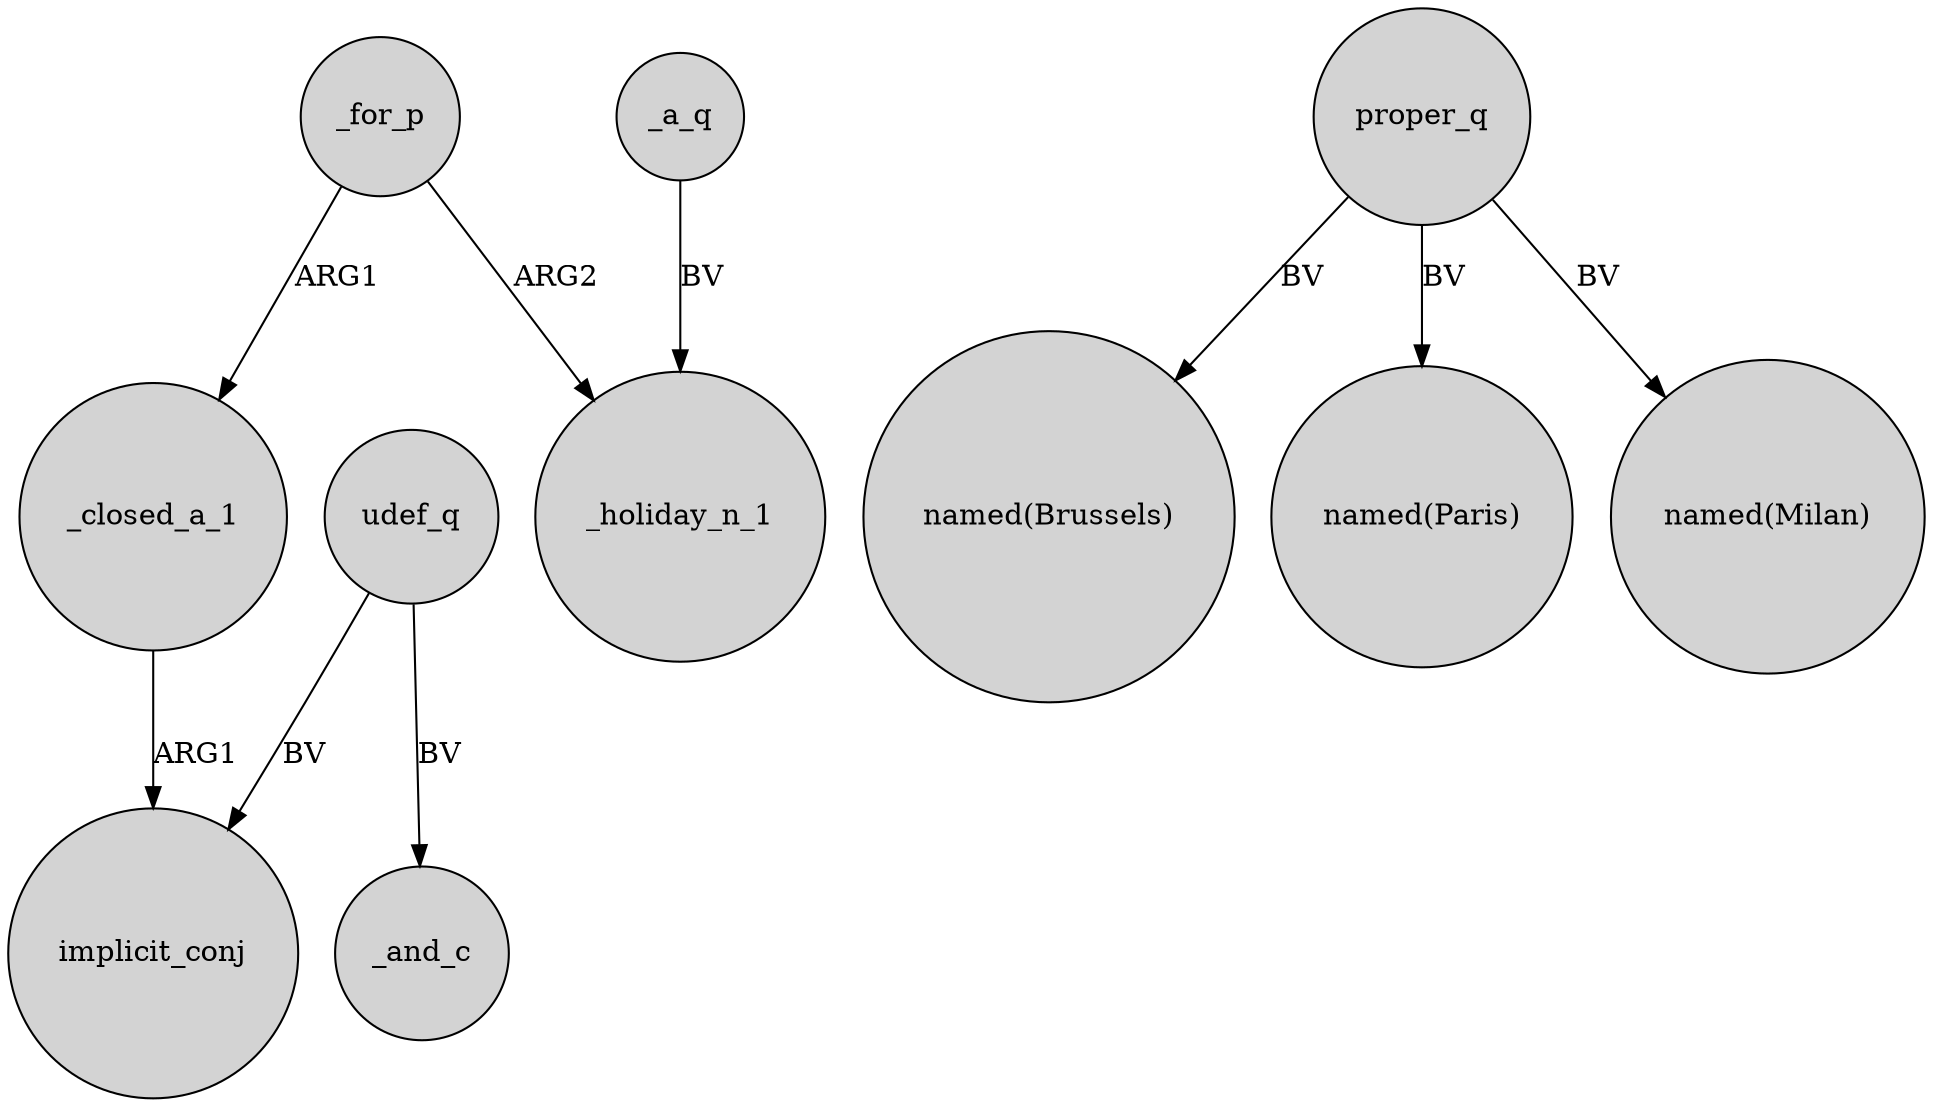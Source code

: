 digraph {
	node [shape=circle style=filled]
	_closed_a_1 -> implicit_conj [label=ARG1]
	proper_q -> "named(Brussels)" [label=BV]
	_a_q -> _holiday_n_1 [label=BV]
	udef_q -> implicit_conj [label=BV]
	udef_q -> _and_c [label=BV]
	proper_q -> "named(Paris)" [label=BV]
	_for_p -> _holiday_n_1 [label=ARG2]
	_for_p -> _closed_a_1 [label=ARG1]
	proper_q -> "named(Milan)" [label=BV]
}
